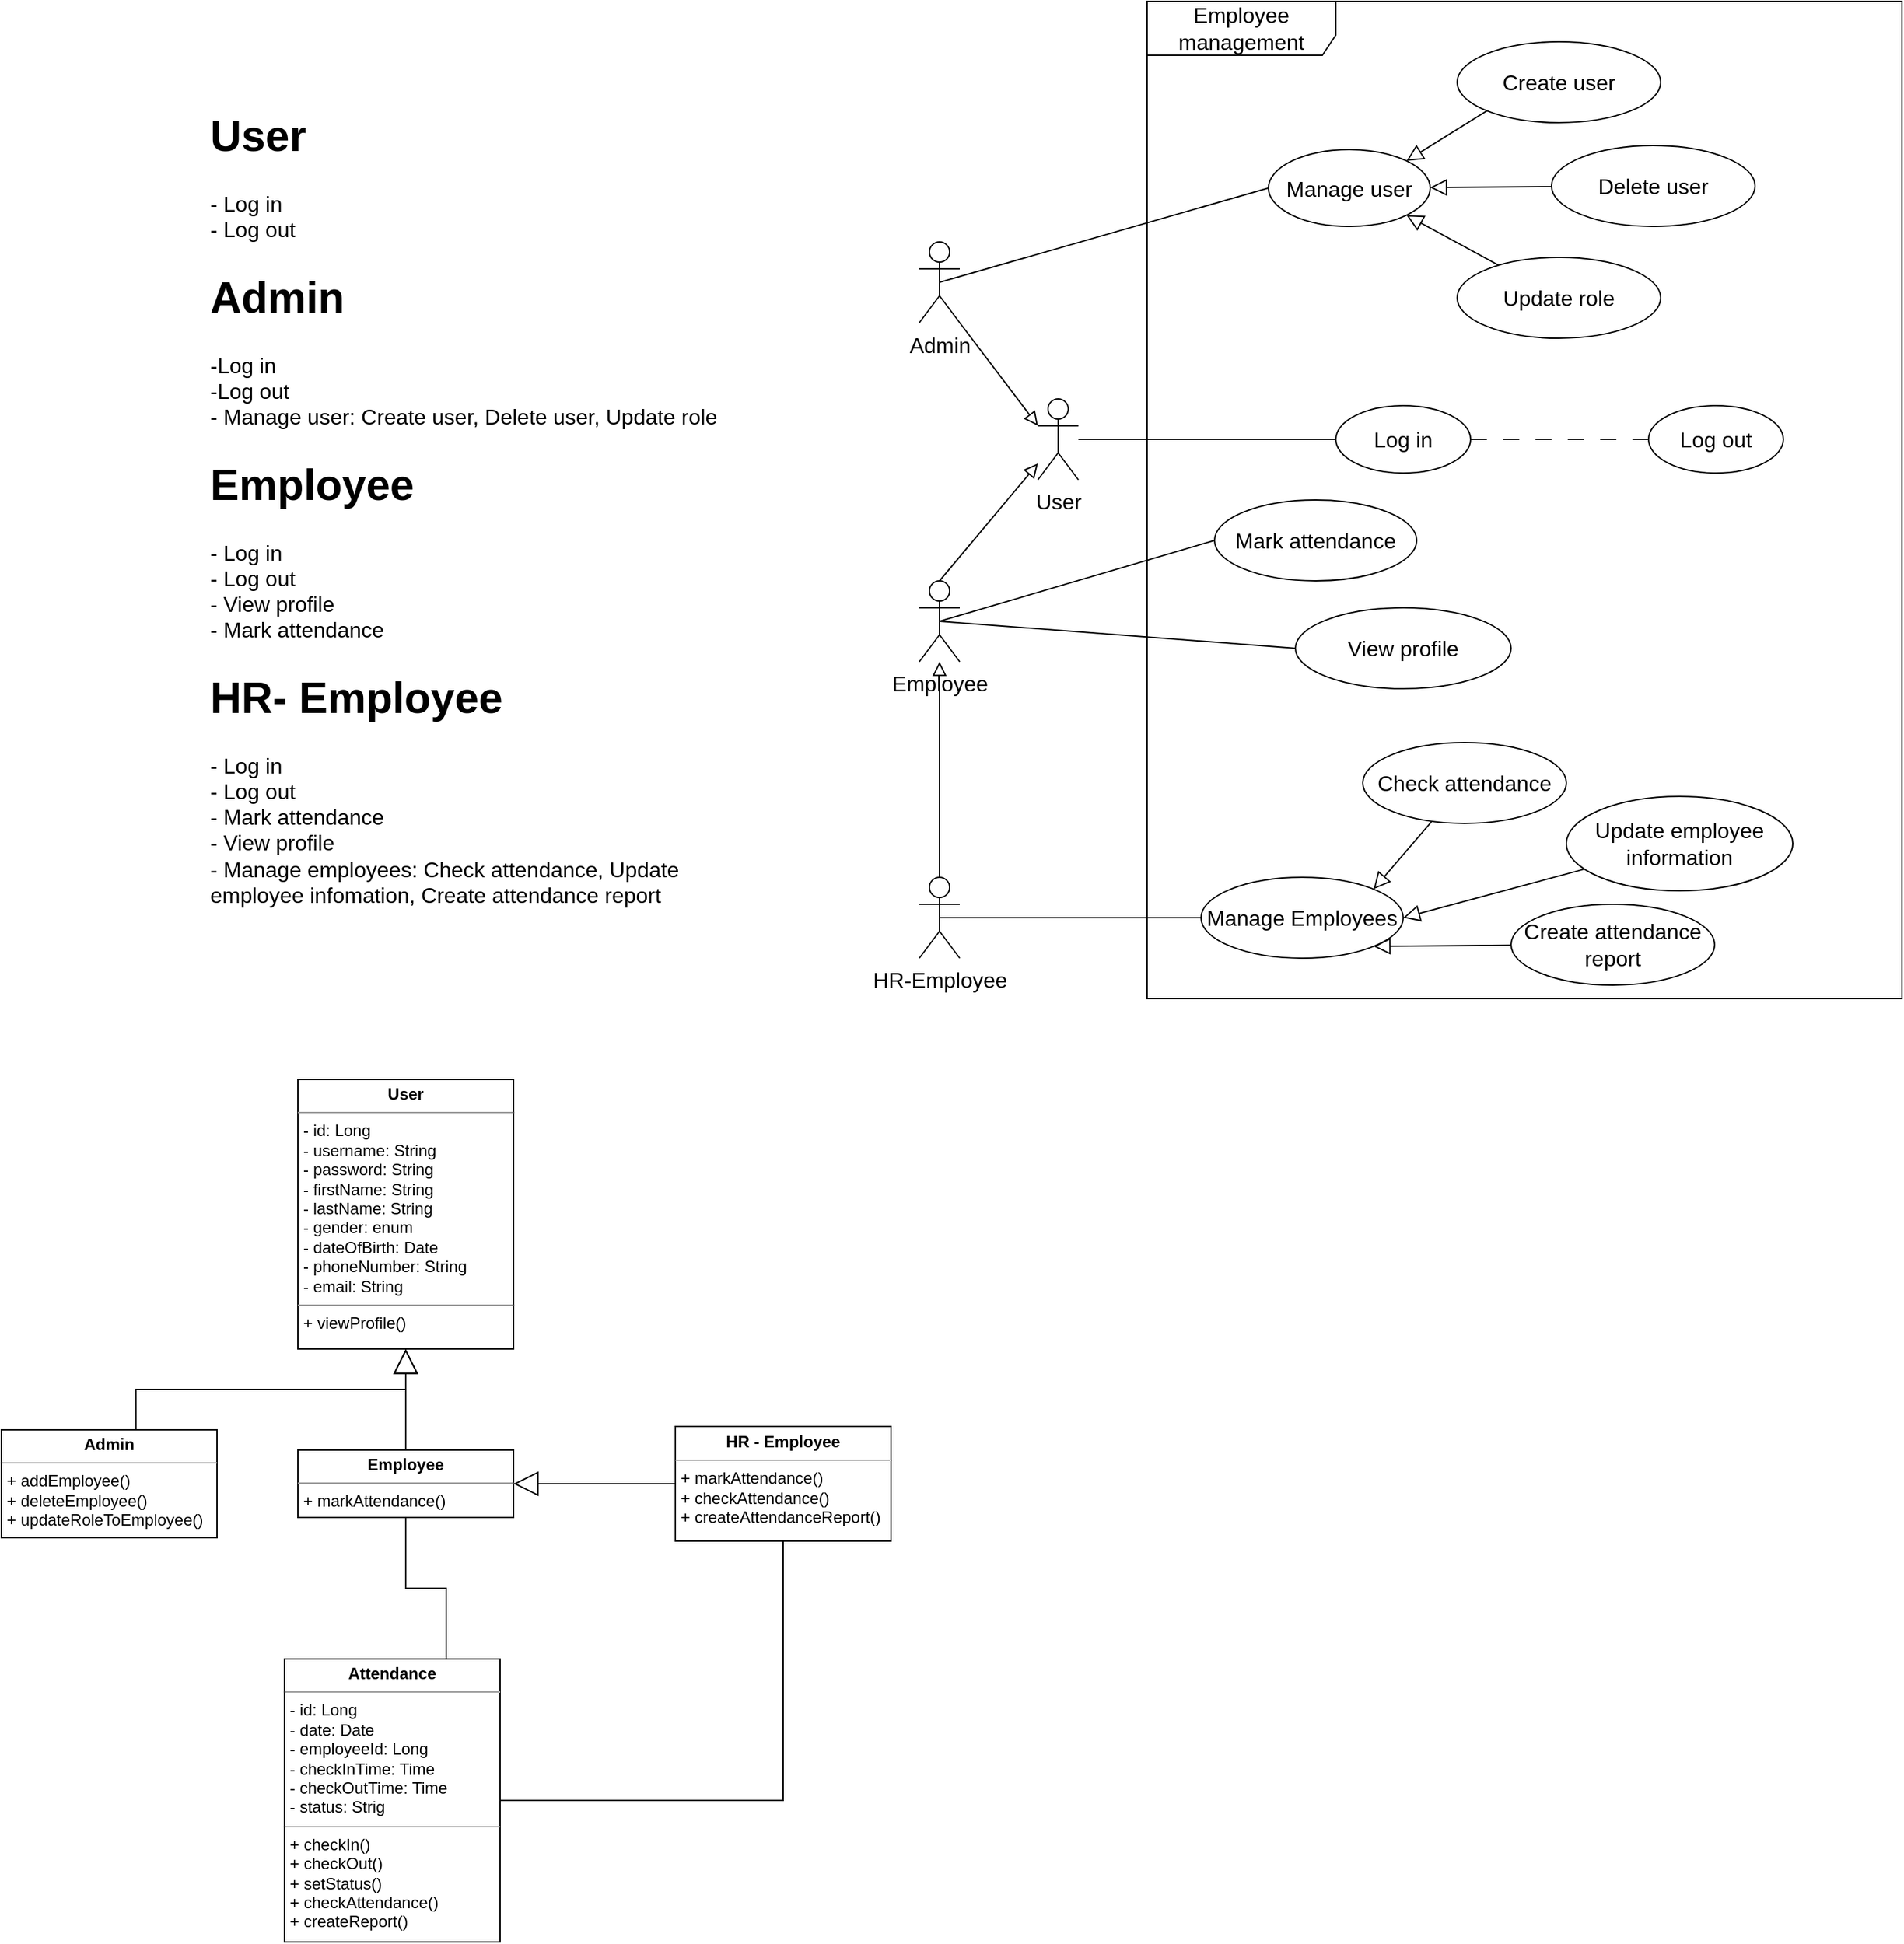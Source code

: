 <mxfile version="21.6.8" type="github">
  <diagram name="Page-1" id="yYdE8fevcW1kotKpUtS1">
    <mxGraphModel dx="2273" dy="268" grid="1" gridSize="10" guides="1" tooltips="1" connect="1" arrows="1" fold="1" page="0" pageScale="1" pageWidth="850" pageHeight="1100" math="0" shadow="0">
      <root>
        <mxCell id="0" />
        <mxCell id="1" parent="0" />
        <mxCell id="azzmEiPG0c4EjMa-7jpn-20" style="rounded=0;orthogonalLoop=1;jettySize=auto;html=1;entryX=0;entryY=0.333;entryDx=0;entryDy=0;entryPerimeter=0;fontSize=12;startSize=8;endSize=8;endArrow=block;endFill=0;exitX=1;exitY=1;exitDx=0;exitDy=0;exitPerimeter=0;" parent="1" source="azzmEiPG0c4EjMa-7jpn-1" target="azzmEiPG0c4EjMa-7jpn-2" edge="1">
          <mxGeometry relative="1" as="geometry" />
        </mxCell>
        <mxCell id="azzmEiPG0c4EjMa-7jpn-23" style="edgeStyle=none;curved=1;rounded=0;orthogonalLoop=1;jettySize=auto;html=1;exitX=0.5;exitY=0.5;exitDx=0;exitDy=0;exitPerimeter=0;entryX=0;entryY=0.5;entryDx=0;entryDy=0;fontSize=12;startSize=8;endSize=8;endArrow=none;endFill=0;" parent="1" source="azzmEiPG0c4EjMa-7jpn-1" target="azzmEiPG0c4EjMa-7jpn-22" edge="1">
          <mxGeometry relative="1" as="geometry" />
        </mxCell>
        <mxCell id="azzmEiPG0c4EjMa-7jpn-1" value="Admin&lt;br&gt;" style="shape=umlActor;verticalLabelPosition=bottom;verticalAlign=top;html=1;outlineConnect=0;fontSize=16;" parent="1" vertex="1">
          <mxGeometry x="-329" y="758.5" width="30" height="60" as="geometry" />
        </mxCell>
        <mxCell id="azzmEiPG0c4EjMa-7jpn-2" value="User" style="shape=umlActor;verticalLabelPosition=bottom;verticalAlign=top;html=1;outlineConnect=0;fontSize=16;" parent="1" vertex="1">
          <mxGeometry x="-241" y="875" width="30" height="60" as="geometry" />
        </mxCell>
        <mxCell id="azzmEiPG0c4EjMa-7jpn-21" style="rounded=0;orthogonalLoop=1;jettySize=auto;html=1;exitX=0.5;exitY=0;exitDx=0;exitDy=0;exitPerimeter=0;fontSize=12;startSize=8;endSize=8;endArrow=block;endFill=0;" parent="1" source="azzmEiPG0c4EjMa-7jpn-5" target="azzmEiPG0c4EjMa-7jpn-2" edge="1">
          <mxGeometry relative="1" as="geometry" />
        </mxCell>
        <mxCell id="azzmEiPG0c4EjMa-7jpn-39" style="edgeStyle=none;curved=1;rounded=0;orthogonalLoop=1;jettySize=auto;html=1;exitX=0.5;exitY=0.5;exitDx=0;exitDy=0;exitPerimeter=0;entryX=0;entryY=0.5;entryDx=0;entryDy=0;fontSize=12;startSize=8;endSize=8;endArrow=none;endFill=0;" parent="1" source="azzmEiPG0c4EjMa-7jpn-5" target="azzmEiPG0c4EjMa-7jpn-38" edge="1">
          <mxGeometry relative="1" as="geometry" />
        </mxCell>
        <mxCell id="azzmEiPG0c4EjMa-7jpn-5" value="Employee" style="shape=umlActor;verticalLabelPosition=bottom;verticalAlign=top;html=1;outlineConnect=0;fontSize=16;" parent="1" vertex="1">
          <mxGeometry x="-329" y="1010" width="30" height="60" as="geometry" />
        </mxCell>
        <mxCell id="azzmEiPG0c4EjMa-7jpn-19" style="edgeStyle=none;curved=1;rounded=0;orthogonalLoop=1;jettySize=auto;html=1;exitX=0;exitY=0.5;exitDx=0;exitDy=0;fontSize=12;startSize=8;endSize=8;endArrow=none;endFill=0;" parent="1" source="azzmEiPG0c4EjMa-7jpn-10" target="azzmEiPG0c4EjMa-7jpn-2" edge="1">
          <mxGeometry relative="1" as="geometry" />
        </mxCell>
        <mxCell id="azzmEiPG0c4EjMa-7jpn-10" value="Log in" style="ellipse;whiteSpace=wrap;html=1;fontSize=16;" parent="1" vertex="1">
          <mxGeometry x="-20" y="880" width="100" height="50" as="geometry" />
        </mxCell>
        <mxCell id="azzmEiPG0c4EjMa-7jpn-17" style="edgeStyle=none;curved=1;rounded=0;orthogonalLoop=1;jettySize=auto;html=1;exitX=0.5;exitY=0;exitDx=0;exitDy=0;exitPerimeter=0;fontSize=12;startSize=8;endSize=8;endArrow=block;endFill=0;" parent="1" source="azzmEiPG0c4EjMa-7jpn-12" target="azzmEiPG0c4EjMa-7jpn-5" edge="1">
          <mxGeometry relative="1" as="geometry">
            <mxPoint x="-226" y="1330" as="sourcePoint" />
            <mxPoint x="-226" y="1130" as="targetPoint" />
          </mxGeometry>
        </mxCell>
        <mxCell id="azzmEiPG0c4EjMa-7jpn-12" value="HR-Employee&lt;br&gt;" style="shape=umlActor;verticalLabelPosition=bottom;verticalAlign=top;html=1;outlineConnect=0;fontSize=16;" parent="1" vertex="1">
          <mxGeometry x="-329" y="1230" width="30" height="60" as="geometry" />
        </mxCell>
        <mxCell id="azzmEiPG0c4EjMa-7jpn-13" value="Manage Employees" style="ellipse;whiteSpace=wrap;html=1;fontSize=16;" parent="1" vertex="1">
          <mxGeometry x="-120" y="1230" width="150" height="60" as="geometry" />
        </mxCell>
        <mxCell id="azzmEiPG0c4EjMa-7jpn-15" value="" style="endArrow=none;html=1;rounded=0;fontSize=12;startSize=8;endSize=8;curved=1;exitX=0.5;exitY=0.5;exitDx=0;exitDy=0;exitPerimeter=0;entryX=0;entryY=0.5;entryDx=0;entryDy=0;" parent="1" source="azzmEiPG0c4EjMa-7jpn-12" target="azzmEiPG0c4EjMa-7jpn-13" edge="1">
          <mxGeometry width="50" height="50" relative="1" as="geometry">
            <mxPoint x="-150" y="1260" as="sourcePoint" />
            <mxPoint x="-100" y="1210" as="targetPoint" />
          </mxGeometry>
        </mxCell>
        <mxCell id="azzmEiPG0c4EjMa-7jpn-22" value="Manage user" style="ellipse;whiteSpace=wrap;html=1;fontSize=16;" parent="1" vertex="1">
          <mxGeometry x="-70" y="690" width="120" height="57" as="geometry" />
        </mxCell>
        <mxCell id="azzmEiPG0c4EjMa-7jpn-32" style="edgeStyle=none;curved=1;rounded=0;orthogonalLoop=1;jettySize=auto;html=1;entryX=1;entryY=0;entryDx=0;entryDy=0;fontSize=12;startSize=8;endSize=10;endArrow=block;endFill=0;" parent="1" source="azzmEiPG0c4EjMa-7jpn-29" target="azzmEiPG0c4EjMa-7jpn-13" edge="1">
          <mxGeometry relative="1" as="geometry" />
        </mxCell>
        <mxCell id="azzmEiPG0c4EjMa-7jpn-29" value="Check attendance" style="ellipse;whiteSpace=wrap;html=1;fontSize=16;" parent="1" vertex="1">
          <mxGeometry y="1130" width="151" height="60" as="geometry" />
        </mxCell>
        <mxCell id="azzmEiPG0c4EjMa-7jpn-30" style="edgeStyle=none;curved=1;rounded=0;orthogonalLoop=1;jettySize=auto;html=1;exitX=0.5;exitY=1;exitDx=0;exitDy=0;fontSize=12;startSize=8;endSize=8;" parent="1" source="azzmEiPG0c4EjMa-7jpn-13" target="azzmEiPG0c4EjMa-7jpn-13" edge="1">
          <mxGeometry relative="1" as="geometry" />
        </mxCell>
        <mxCell id="azzmEiPG0c4EjMa-7jpn-35" style="edgeStyle=none;curved=1;rounded=0;orthogonalLoop=1;jettySize=auto;html=1;entryX=1;entryY=0.5;entryDx=0;entryDy=0;fontSize=12;startSize=8;endSize=10;endArrow=block;endFill=0;" parent="1" source="azzmEiPG0c4EjMa-7jpn-34" target="azzmEiPG0c4EjMa-7jpn-13" edge="1">
          <mxGeometry relative="1" as="geometry" />
        </mxCell>
        <mxCell id="azzmEiPG0c4EjMa-7jpn-34" value="Update employee information" style="ellipse;whiteSpace=wrap;html=1;fontSize=16;" parent="1" vertex="1">
          <mxGeometry x="151" y="1170" width="168" height="70" as="geometry" />
        </mxCell>
        <mxCell id="azzmEiPG0c4EjMa-7jpn-43" style="edgeStyle=none;orthogonalLoop=1;jettySize=auto;html=1;entryX=1;entryY=1;entryDx=0;entryDy=0;fontSize=12;startSize=8;endSize=10;endArrow=block;endFill=0;curved=1;targetPerimeterSpacing=1;" parent="1" source="azzmEiPG0c4EjMa-7jpn-36" target="azzmEiPG0c4EjMa-7jpn-13" edge="1">
          <mxGeometry relative="1" as="geometry" />
        </mxCell>
        <mxCell id="azzmEiPG0c4EjMa-7jpn-36" value="Create attendance report" style="ellipse;whiteSpace=wrap;html=1;fontSize=16;" parent="1" vertex="1">
          <mxGeometry x="110" y="1250" width="151" height="60" as="geometry" />
        </mxCell>
        <mxCell id="azzmEiPG0c4EjMa-7jpn-38" value="Mark attendance" style="ellipse;whiteSpace=wrap;html=1;fontSize=16;" parent="1" vertex="1">
          <mxGeometry x="-110" y="950" width="150" height="60" as="geometry" />
        </mxCell>
        <mxCell id="azzmEiPG0c4EjMa-7jpn-48" style="edgeStyle=none;curved=1;rounded=0;orthogonalLoop=1;jettySize=auto;html=1;exitX=0;exitY=1;exitDx=0;exitDy=0;entryX=1;entryY=0;entryDx=0;entryDy=0;fontSize=12;startSize=8;endSize=10;endArrow=block;endFill=0;" parent="1" source="azzmEiPG0c4EjMa-7jpn-44" target="azzmEiPG0c4EjMa-7jpn-22" edge="1">
          <mxGeometry relative="1" as="geometry" />
        </mxCell>
        <mxCell id="azzmEiPG0c4EjMa-7jpn-44" value="Create user" style="ellipse;whiteSpace=wrap;html=1;fontSize=16;" parent="1" vertex="1">
          <mxGeometry x="70" y="610" width="151" height="60" as="geometry" />
        </mxCell>
        <mxCell id="azzmEiPG0c4EjMa-7jpn-49" style="edgeStyle=none;curved=1;rounded=0;orthogonalLoop=1;jettySize=auto;html=1;fontSize=12;startSize=8;endSize=10;endArrow=block;endFill=0;" parent="1" source="azzmEiPG0c4EjMa-7jpn-45" target="azzmEiPG0c4EjMa-7jpn-22" edge="1">
          <mxGeometry relative="1" as="geometry" />
        </mxCell>
        <mxCell id="azzmEiPG0c4EjMa-7jpn-45" value="Delete user" style="ellipse;whiteSpace=wrap;html=1;fontSize=16;" parent="1" vertex="1">
          <mxGeometry x="140" y="687" width="151" height="60" as="geometry" />
        </mxCell>
        <mxCell id="azzmEiPG0c4EjMa-7jpn-51" style="edgeStyle=none;curved=1;rounded=0;orthogonalLoop=1;jettySize=auto;html=1;fontSize=12;startSize=8;endSize=8;endArrow=none;endFill=0;dashed=1;dashPattern=12 12;" parent="1" source="azzmEiPG0c4EjMa-7jpn-50" target="azzmEiPG0c4EjMa-7jpn-10" edge="1">
          <mxGeometry relative="1" as="geometry" />
        </mxCell>
        <mxCell id="azzmEiPG0c4EjMa-7jpn-50" value="Log out" style="ellipse;whiteSpace=wrap;html=1;fontSize=16;" parent="1" vertex="1">
          <mxGeometry x="212" y="880" width="100" height="50" as="geometry" />
        </mxCell>
        <mxCell id="azzmEiPG0c4EjMa-7jpn-56" style="edgeStyle=none;curved=1;rounded=0;orthogonalLoop=1;jettySize=auto;html=1;entryX=0.5;entryY=0.5;entryDx=0;entryDy=0;entryPerimeter=0;fontSize=12;startSize=8;endSize=8;endArrow=none;endFill=0;exitX=0;exitY=0.5;exitDx=0;exitDy=0;" parent="1" source="azzmEiPG0c4EjMa-7jpn-55" target="azzmEiPG0c4EjMa-7jpn-5" edge="1">
          <mxGeometry relative="1" as="geometry" />
        </mxCell>
        <mxCell id="azzmEiPG0c4EjMa-7jpn-55" value="View profile" style="ellipse;whiteSpace=wrap;html=1;fontSize=16;" parent="1" vertex="1">
          <mxGeometry x="-50" y="1030" width="160" height="60" as="geometry" />
        </mxCell>
        <mxCell id="azzmEiPG0c4EjMa-7jpn-58" style="edgeStyle=none;curved=1;rounded=0;orthogonalLoop=1;jettySize=auto;html=1;entryX=1;entryY=1;entryDx=0;entryDy=0;fontSize=12;startSize=8;endSize=10;endArrow=block;endFill=0;" parent="1" source="azzmEiPG0c4EjMa-7jpn-57" target="azzmEiPG0c4EjMa-7jpn-22" edge="1">
          <mxGeometry relative="1" as="geometry" />
        </mxCell>
        <mxCell id="azzmEiPG0c4EjMa-7jpn-57" value="Update role" style="ellipse;whiteSpace=wrap;html=1;fontSize=16;" parent="1" vertex="1">
          <mxGeometry x="70" y="770" width="151" height="60" as="geometry" />
        </mxCell>
        <mxCell id="azzmEiPG0c4EjMa-7jpn-60" value="Employee management" style="shape=umlFrame;whiteSpace=wrap;html=1;pointerEvents=0;fontSize=16;width=140;height=40;" parent="1" vertex="1">
          <mxGeometry x="-160" y="580" width="560" height="740" as="geometry" />
        </mxCell>
        <mxCell id="azzmEiPG0c4EjMa-7jpn-63" value="&lt;h1 style=&quot;border-color: var(--border-color);&quot;&gt;User&lt;/h1&gt;&lt;div&gt;- Log in&lt;/div&gt;&lt;div&gt;- Log out&lt;/div&gt;&lt;h1&gt;Admin&lt;/h1&gt;&lt;div&gt;-Log in&lt;/div&gt;&lt;div&gt;-Log out&lt;/div&gt;&lt;div&gt;- Manage user: Create user, Delete user, Update role&lt;br&gt;&lt;h1 style=&quot;border-color: var(--border-color);&quot;&gt;Employee&lt;/h1&gt;&lt;/div&gt;&lt;div&gt;- Log in&lt;/div&gt;&lt;div&gt;- Log out&lt;/div&gt;&lt;div&gt;- View profile&lt;/div&gt;&lt;div&gt;- Mark attendance&lt;/div&gt;&lt;div&gt;&lt;h1 style=&quot;border-color: var(--border-color);&quot;&gt;HR- Employee&lt;/h1&gt;&lt;/div&gt;&lt;div&gt;- Log in&lt;/div&gt;&lt;div&gt;- Log out&lt;/div&gt;&lt;div&gt;- Mark attendance&lt;/div&gt;&lt;div&gt;- View profile&lt;/div&gt;&lt;div&gt;- Manage employees: Check attendance, Update employee infomation, Create attendance report&lt;/div&gt;" style="text;html=1;strokeColor=none;fillColor=none;spacing=5;spacingTop=-20;whiteSpace=wrap;overflow=hidden;rounded=0;fontSize=16;" parent="1" vertex="1">
          <mxGeometry x="-860" y="650" width="410" height="620" as="geometry" />
        </mxCell>
        <mxCell id="0ZDP7mP9zb8yZb6EwsvK-1" value="&lt;p style=&quot;margin:0px;margin-top:4px;text-align:center;&quot;&gt;&lt;b&gt;User&lt;/b&gt;&lt;/p&gt;&lt;hr size=&quot;1&quot;&gt;&lt;p style=&quot;margin:0px;margin-left:4px;&quot;&gt;- id: Long&lt;/p&gt;&lt;p style=&quot;margin:0px;margin-left:4px;&quot;&gt;- username: String&lt;/p&gt;&lt;p style=&quot;margin:0px;margin-left:4px;&quot;&gt;- password: String&lt;/p&gt;&lt;p style=&quot;margin:0px;margin-left:4px;&quot;&gt;- firstName: String&lt;/p&gt;&lt;p style=&quot;margin:0px;margin-left:4px;&quot;&gt;- lastName: String&lt;/p&gt;&lt;p style=&quot;margin:0px;margin-left:4px;&quot;&gt;- gender: enum&lt;/p&gt;&lt;p style=&quot;margin:0px;margin-left:4px;&quot;&gt;- dateOfBirth: Date&lt;/p&gt;&lt;p style=&quot;margin:0px;margin-left:4px;&quot;&gt;- phoneNumber: String&lt;/p&gt;&lt;p style=&quot;margin:0px;margin-left:4px;&quot;&gt;- email: String&lt;/p&gt;&lt;hr size=&quot;1&quot;&gt;&lt;p style=&quot;margin:0px;margin-left:4px;&quot;&gt;+ viewProfile()&lt;/p&gt;" style="verticalAlign=top;align=left;overflow=fill;fontSize=12;fontFamily=Helvetica;html=1;whiteSpace=wrap;" vertex="1" parent="1">
          <mxGeometry x="-790" y="1380" width="160" height="200" as="geometry" />
        </mxCell>
        <mxCell id="0ZDP7mP9zb8yZb6EwsvK-2" value="&lt;p style=&quot;margin:0px;margin-top:4px;text-align:center;&quot;&gt;&lt;b&gt;Admin&lt;/b&gt;&lt;/p&gt;&lt;hr size=&quot;1&quot;&gt;&lt;p style=&quot;margin:0px;margin-left:4px;&quot;&gt;+ addEmployee()&lt;/p&gt;&lt;p style=&quot;margin:0px;margin-left:4px;&quot;&gt;+ deleteEmployee()&lt;br&gt;&lt;/p&gt;&lt;p style=&quot;margin:0px;margin-left:4px;&quot;&gt;+ updateRoleToEmployee()&lt;br&gt;&lt;/p&gt;" style="verticalAlign=top;align=left;overflow=fill;fontSize=12;fontFamily=Helvetica;html=1;whiteSpace=wrap;" vertex="1" parent="1">
          <mxGeometry x="-1010" y="1640" width="160" height="80" as="geometry" />
        </mxCell>
        <mxCell id="0ZDP7mP9zb8yZb6EwsvK-3" value="&lt;p style=&quot;margin:0px;margin-top:4px;text-align:center;&quot;&gt;&lt;b&gt;Employee&lt;/b&gt;&lt;/p&gt;&lt;hr size=&quot;1&quot;&gt;&lt;p style=&quot;margin:0px;margin-left:4px;&quot;&gt;+ markAttendance()&lt;/p&gt;&lt;p style=&quot;margin:0px;margin-left:4px;&quot;&gt;&lt;br&gt;&lt;/p&gt;" style="verticalAlign=top;align=left;overflow=fill;fontSize=12;fontFamily=Helvetica;html=1;whiteSpace=wrap;" vertex="1" parent="1">
          <mxGeometry x="-790" y="1655" width="160" height="50" as="geometry" />
        </mxCell>
        <mxCell id="0ZDP7mP9zb8yZb6EwsvK-4" value="&lt;p style=&quot;margin:0px;margin-top:4px;text-align:center;&quot;&gt;&lt;b&gt;HR - Employee&lt;/b&gt;&lt;/p&gt;&lt;hr size=&quot;1&quot;&gt;&lt;p style=&quot;margin:0px;margin-left:4px;&quot;&gt;+ markAttendance()&lt;/p&gt;&lt;p style=&quot;margin:0px;margin-left:4px;&quot;&gt;+ checkAttendance()&lt;/p&gt;&lt;p style=&quot;margin:0px;margin-left:4px;&quot;&gt;+ createAttendanceReport()&lt;/p&gt;&lt;p style=&quot;margin:0px;margin-left:4px;&quot;&gt;&lt;br&gt;&lt;/p&gt;" style="verticalAlign=top;align=left;overflow=fill;fontSize=12;fontFamily=Helvetica;html=1;whiteSpace=wrap;" vertex="1" parent="1">
          <mxGeometry x="-510" y="1637.5" width="160" height="85" as="geometry" />
        </mxCell>
        <mxCell id="0ZDP7mP9zb8yZb6EwsvK-5" value="&lt;p style=&quot;margin:0px;margin-top:4px;text-align:center;&quot;&gt;&lt;b&gt;Attendance&lt;/b&gt;&lt;/p&gt;&lt;hr size=&quot;1&quot;&gt;&lt;p style=&quot;margin:0px;margin-left:4px;&quot;&gt;- id: Long&lt;/p&gt;&lt;p style=&quot;margin:0px;margin-left:4px;&quot;&gt;- date: Date&lt;/p&gt;&lt;p style=&quot;margin:0px;margin-left:4px;&quot;&gt;- employeeId: Long&lt;/p&gt;&lt;p style=&quot;margin:0px;margin-left:4px;&quot;&gt;- checkInTime: Time&lt;/p&gt;&lt;p style=&quot;margin:0px;margin-left:4px;&quot;&gt;- checkOutTime: Time&lt;/p&gt;&lt;p style=&quot;margin:0px;margin-left:4px;&quot;&gt;- status: Strig&lt;/p&gt;&lt;hr size=&quot;1&quot;&gt;&lt;p style=&quot;margin:0px;margin-left:4px;&quot;&gt;+ checkIn()&lt;/p&gt;&lt;p style=&quot;margin:0px;margin-left:4px;&quot;&gt;+ checkOut()&lt;/p&gt;&lt;p style=&quot;margin:0px;margin-left:4px;&quot;&gt;+ setStatus()&lt;/p&gt;&lt;p style=&quot;margin:0px;margin-left:4px;&quot;&gt;+ checkAttendance()&lt;/p&gt;&lt;p style=&quot;margin:0px;margin-left:4px;&quot;&gt;+ createReport()&lt;/p&gt;" style="verticalAlign=top;align=left;overflow=fill;fontSize=12;fontFamily=Helvetica;html=1;whiteSpace=wrap;" vertex="1" parent="1">
          <mxGeometry x="-800" y="1810" width="160" height="210" as="geometry" />
        </mxCell>
        <mxCell id="0ZDP7mP9zb8yZb6EwsvK-24" value="" style="endArrow=block;endSize=16;endFill=0;html=1;rounded=0;fontSize=12;exitX=0.624;exitY=-0.003;exitDx=0;exitDy=0;exitPerimeter=0;edgeStyle=orthogonalEdgeStyle;" edge="1" parent="1" source="0ZDP7mP9zb8yZb6EwsvK-2" target="0ZDP7mP9zb8yZb6EwsvK-1">
          <mxGeometry width="160" relative="1" as="geometry">
            <mxPoint x="-620" y="1630" as="sourcePoint" />
            <mxPoint x="-760" y="1520" as="targetPoint" />
          </mxGeometry>
        </mxCell>
        <mxCell id="0ZDP7mP9zb8yZb6EwsvK-25" value="" style="endArrow=block;endSize=16;endFill=0;html=1;rounded=0;fontSize=12;curved=1;exitX=0.5;exitY=0;exitDx=0;exitDy=0;entryX=0.5;entryY=1;entryDx=0;entryDy=0;" edge="1" parent="1" source="0ZDP7mP9zb8yZb6EwsvK-3" target="0ZDP7mP9zb8yZb6EwsvK-1">
          <mxGeometry width="160" relative="1" as="geometry">
            <mxPoint x="-900" y="1650" as="sourcePoint" />
            <mxPoint x="-780" y="1570" as="targetPoint" />
          </mxGeometry>
        </mxCell>
        <mxCell id="0ZDP7mP9zb8yZb6EwsvK-28" value="" style="endArrow=block;endSize=16;endFill=0;html=1;rounded=0;fontSize=12;exitX=0;exitY=0.5;exitDx=0;exitDy=0;entryX=1;entryY=0.5;entryDx=0;entryDy=0;edgeStyle=orthogonalEdgeStyle;" edge="1" parent="1" source="0ZDP7mP9zb8yZb6EwsvK-4" target="0ZDP7mP9zb8yZb6EwsvK-3">
          <mxGeometry width="160" relative="1" as="geometry">
            <mxPoint x="-590" y="1655" as="sourcePoint" />
            <mxPoint x="-590" y="1580" as="targetPoint" />
          </mxGeometry>
        </mxCell>
        <mxCell id="0ZDP7mP9zb8yZb6EwsvK-30" value="" style="endArrow=none;endFill=0;endSize=12;html=1;rounded=0;fontSize=12;entryX=0.5;entryY=1;entryDx=0;entryDy=0;exitX=0.75;exitY=0;exitDx=0;exitDy=0;edgeStyle=orthogonalEdgeStyle;" edge="1" parent="1" source="0ZDP7mP9zb8yZb6EwsvK-5" target="0ZDP7mP9zb8yZb6EwsvK-3">
          <mxGeometry width="160" relative="1" as="geometry">
            <mxPoint x="-720" y="1820" as="sourcePoint" />
            <mxPoint x="-560" y="1820" as="targetPoint" />
          </mxGeometry>
        </mxCell>
        <mxCell id="0ZDP7mP9zb8yZb6EwsvK-31" value="" style="endArrow=none;endFill=0;endSize=12;html=1;rounded=0;fontSize=12;entryX=0.5;entryY=1;entryDx=0;entryDy=0;exitX=1;exitY=0.5;exitDx=0;exitDy=0;edgeStyle=orthogonalEdgeStyle;" edge="1" parent="1" source="0ZDP7mP9zb8yZb6EwsvK-5" target="0ZDP7mP9zb8yZb6EwsvK-4">
          <mxGeometry width="160" relative="1" as="geometry">
            <mxPoint x="-440" y="1915" as="sourcePoint" />
            <mxPoint x="-470" y="1810" as="targetPoint" />
          </mxGeometry>
        </mxCell>
      </root>
    </mxGraphModel>
  </diagram>
</mxfile>
